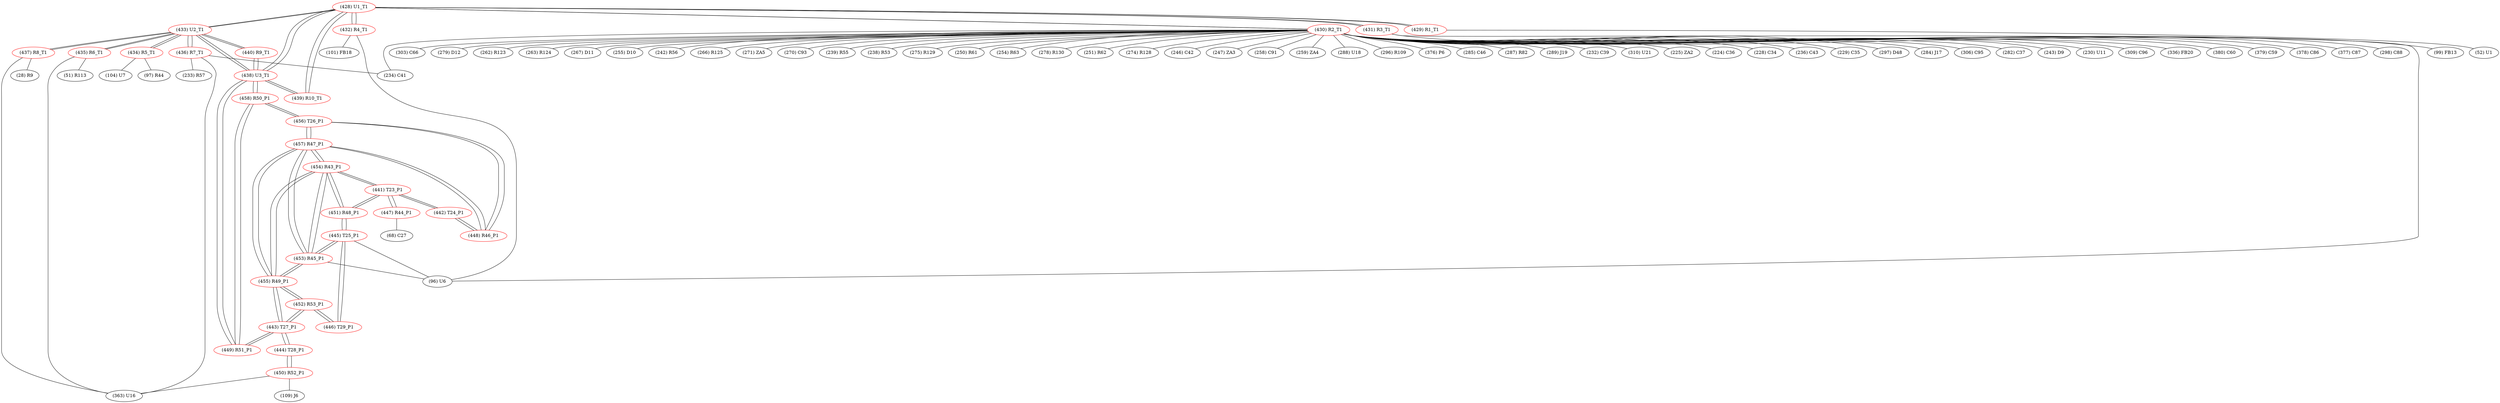 graph {
	428 [label="(428) U1_T1" color=red]
	433 [label="(433) U2_T1"]
	438 [label="(438) U3_T1"]
	439 [label="(439) R10_T1"]
	432 [label="(432) R4_T1"]
	430 [label="(430) R2_T1"]
	431 [label="(431) R3_T1"]
	429 [label="(429) R1_T1"]
	429 [label="(429) R1_T1" color=red]
	52 [label="(52) U1"]
	428 [label="(428) U1_T1"]
	430 [label="(430) R2_T1" color=red]
	297 [label="(297) D48"]
	284 [label="(284) J17"]
	306 [label="(306) C95"]
	282 [label="(282) C37"]
	243 [label="(243) D9"]
	230 [label="(230) U11"]
	309 [label="(309) C96"]
	336 [label="(336) FB20"]
	380 [label="(380) C60"]
	379 [label="(379) C59"]
	378 [label="(378) C86"]
	377 [label="(377) C87"]
	298 [label="(298) C88"]
	303 [label="(303) C66"]
	279 [label="(279) D12"]
	262 [label="(262) R123"]
	263 [label="(263) R124"]
	267 [label="(267) D11"]
	255 [label="(255) D10"]
	242 [label="(242) R56"]
	266 [label="(266) R125"]
	271 [label="(271) ZA5"]
	270 [label="(270) C93"]
	239 [label="(239) R55"]
	238 [label="(238) R53"]
	275 [label="(275) R129"]
	250 [label="(250) R61"]
	254 [label="(254) R63"]
	278 [label="(278) R130"]
	251 [label="(251) R62"]
	274 [label="(274) R128"]
	246 [label="(246) C42"]
	247 [label="(247) ZA3"]
	258 [label="(258) C91"]
	259 [label="(259) ZA4"]
	288 [label="(288) U18"]
	296 [label="(296) R109"]
	376 [label="(376) P6"]
	285 [label="(285) C46"]
	287 [label="(287) R82"]
	289 [label="(289) J19"]
	232 [label="(232) C39"]
	310 [label="(310) U21"]
	225 [label="(225) ZA2"]
	224 [label="(224) C36"]
	228 [label="(228) C34"]
	236 [label="(236) C43"]
	229 [label="(229) C35"]
	234 [label="(234) C41"]
	428 [label="(428) U1_T1"]
	431 [label="(431) R3_T1" color=red]
	96 [label="(96) U6"]
	99 [label="(99) FB13"]
	428 [label="(428) U1_T1"]
	432 [label="(432) R4_T1" color=red]
	101 [label="(101) FB18"]
	96 [label="(96) U6"]
	428 [label="(428) U1_T1"]
	433 [label="(433) U2_T1" color=red]
	436 [label="(436) R7_T1"]
	437 [label="(437) R8_T1"]
	434 [label="(434) R5_T1"]
	435 [label="(435) R6_T1"]
	438 [label="(438) U3_T1"]
	428 [label="(428) U1_T1"]
	440 [label="(440) R9_T1"]
	434 [label="(434) R5_T1" color=red]
	97 [label="(97) R44"]
	104 [label="(104) U7"]
	433 [label="(433) U2_T1"]
	435 [label="(435) R6_T1" color=red]
	363 [label="(363) U16"]
	51 [label="(51) R113"]
	433 [label="(433) U2_T1"]
	436 [label="(436) R7_T1" color=red]
	363 [label="(363) U16"]
	233 [label="(233) R57"]
	234 [label="(234) C41"]
	433 [label="(433) U2_T1"]
	437 [label="(437) R8_T1" color=red]
	363 [label="(363) U16"]
	28 [label="(28) R9"]
	433 [label="(433) U2_T1"]
	438 [label="(438) U3_T1" color=red]
	433 [label="(433) U2_T1"]
	428 [label="(428) U1_T1"]
	440 [label="(440) R9_T1"]
	439 [label="(439) R10_T1"]
	449 [label="(449) R51_P1"]
	458 [label="(458) R50_P1"]
	439 [label="(439) R10_T1" color=red]
	438 [label="(438) U3_T1"]
	428 [label="(428) U1_T1"]
	440 [label="(440) R9_T1" color=red]
	433 [label="(433) U2_T1"]
	438 [label="(438) U3_T1"]
	441 [label="(441) T23_P1" color=red]
	451 [label="(451) R48_P1"]
	454 [label="(454) R43_P1"]
	442 [label="(442) T24_P1"]
	447 [label="(447) R44_P1"]
	442 [label="(442) T24_P1" color=red]
	448 [label="(448) R46_P1"]
	441 [label="(441) T23_P1"]
	443 [label="(443) T27_P1" color=red]
	449 [label="(449) R51_P1"]
	444 [label="(444) T28_P1"]
	452 [label="(452) R53_P1"]
	455 [label="(455) R49_P1"]
	444 [label="(444) T28_P1" color=red]
	450 [label="(450) R52_P1"]
	443 [label="(443) T27_P1"]
	445 [label="(445) T25_P1" color=red]
	446 [label="(446) T29_P1"]
	451 [label="(451) R48_P1"]
	453 [label="(453) R45_P1"]
	96 [label="(96) U6"]
	446 [label="(446) T29_P1" color=red]
	445 [label="(445) T25_P1"]
	452 [label="(452) R53_P1"]
	447 [label="(447) R44_P1" color=red]
	68 [label="(68) C27"]
	441 [label="(441) T23_P1"]
	448 [label="(448) R46_P1" color=red]
	456 [label="(456) T26_P1"]
	457 [label="(457) R47_P1"]
	442 [label="(442) T24_P1"]
	449 [label="(449) R51_P1" color=red]
	443 [label="(443) T27_P1"]
	458 [label="(458) R50_P1"]
	438 [label="(438) U3_T1"]
	450 [label="(450) R52_P1" color=red]
	109 [label="(109) J6"]
	363 [label="(363) U16"]
	444 [label="(444) T28_P1"]
	451 [label="(451) R48_P1" color=red]
	445 [label="(445) T25_P1"]
	441 [label="(441) T23_P1"]
	454 [label="(454) R43_P1"]
	452 [label="(452) R53_P1" color=red]
	446 [label="(446) T29_P1"]
	443 [label="(443) T27_P1"]
	455 [label="(455) R49_P1"]
	453 [label="(453) R45_P1" color=red]
	457 [label="(457) R47_P1"]
	454 [label="(454) R43_P1"]
	455 [label="(455) R49_P1"]
	445 [label="(445) T25_P1"]
	96 [label="(96) U6"]
	454 [label="(454) R43_P1" color=red]
	451 [label="(451) R48_P1"]
	441 [label="(441) T23_P1"]
	457 [label="(457) R47_P1"]
	453 [label="(453) R45_P1"]
	455 [label="(455) R49_P1"]
	455 [label="(455) R49_P1" color=red]
	457 [label="(457) R47_P1"]
	453 [label="(453) R45_P1"]
	454 [label="(454) R43_P1"]
	443 [label="(443) T27_P1"]
	452 [label="(452) R53_P1"]
	456 [label="(456) T26_P1" color=red]
	458 [label="(458) R50_P1"]
	448 [label="(448) R46_P1"]
	457 [label="(457) R47_P1"]
	457 [label="(457) R47_P1" color=red]
	453 [label="(453) R45_P1"]
	454 [label="(454) R43_P1"]
	455 [label="(455) R49_P1"]
	456 [label="(456) T26_P1"]
	448 [label="(448) R46_P1"]
	458 [label="(458) R50_P1" color=red]
	456 [label="(456) T26_P1"]
	449 [label="(449) R51_P1"]
	438 [label="(438) U3_T1"]
	428 -- 433
	428 -- 438
	428 -- 439
	428 -- 432
	428 -- 430
	428 -- 431
	428 -- 429
	429 -- 52
	429 -- 428
	430 -- 297
	430 -- 284
	430 -- 306
	430 -- 282
	430 -- 243
	430 -- 230
	430 -- 309
	430 -- 336
	430 -- 380
	430 -- 379
	430 -- 378
	430 -- 377
	430 -- 298
	430 -- 303
	430 -- 279
	430 -- 262
	430 -- 263
	430 -- 267
	430 -- 255
	430 -- 242
	430 -- 266
	430 -- 271
	430 -- 270
	430 -- 239
	430 -- 238
	430 -- 275
	430 -- 250
	430 -- 254
	430 -- 278
	430 -- 251
	430 -- 274
	430 -- 246
	430 -- 247
	430 -- 258
	430 -- 259
	430 -- 288
	430 -- 296
	430 -- 376
	430 -- 285
	430 -- 287
	430 -- 289
	430 -- 232
	430 -- 310
	430 -- 225
	430 -- 224
	430 -- 228
	430 -- 236
	430 -- 229
	430 -- 234
	430 -- 428
	431 -- 96
	431 -- 99
	431 -- 428
	432 -- 101
	432 -- 96
	432 -- 428
	433 -- 436
	433 -- 437
	433 -- 434
	433 -- 435
	433 -- 438
	433 -- 428
	433 -- 440
	434 -- 97
	434 -- 104
	434 -- 433
	435 -- 363
	435 -- 51
	435 -- 433
	436 -- 363
	436 -- 233
	436 -- 234
	436 -- 433
	437 -- 363
	437 -- 28
	437 -- 433
	438 -- 433
	438 -- 428
	438 -- 440
	438 -- 439
	438 -- 449
	438 -- 458
	439 -- 438
	439 -- 428
	440 -- 433
	440 -- 438
	441 -- 451
	441 -- 454
	441 -- 442
	441 -- 447
	442 -- 448
	442 -- 441
	443 -- 449
	443 -- 444
	443 -- 452
	443 -- 455
	444 -- 450
	444 -- 443
	445 -- 446
	445 -- 451
	445 -- 453
	445 -- 96
	446 -- 445
	446 -- 452
	447 -- 68
	447 -- 441
	448 -- 456
	448 -- 457
	448 -- 442
	449 -- 443
	449 -- 458
	449 -- 438
	450 -- 109
	450 -- 363
	450 -- 444
	451 -- 445
	451 -- 441
	451 -- 454
	452 -- 446
	452 -- 443
	452 -- 455
	453 -- 457
	453 -- 454
	453 -- 455
	453 -- 445
	453 -- 96
	454 -- 451
	454 -- 441
	454 -- 457
	454 -- 453
	454 -- 455
	455 -- 457
	455 -- 453
	455 -- 454
	455 -- 443
	455 -- 452
	456 -- 458
	456 -- 448
	456 -- 457
	457 -- 453
	457 -- 454
	457 -- 455
	457 -- 456
	457 -- 448
	458 -- 456
	458 -- 449
	458 -- 438
}
